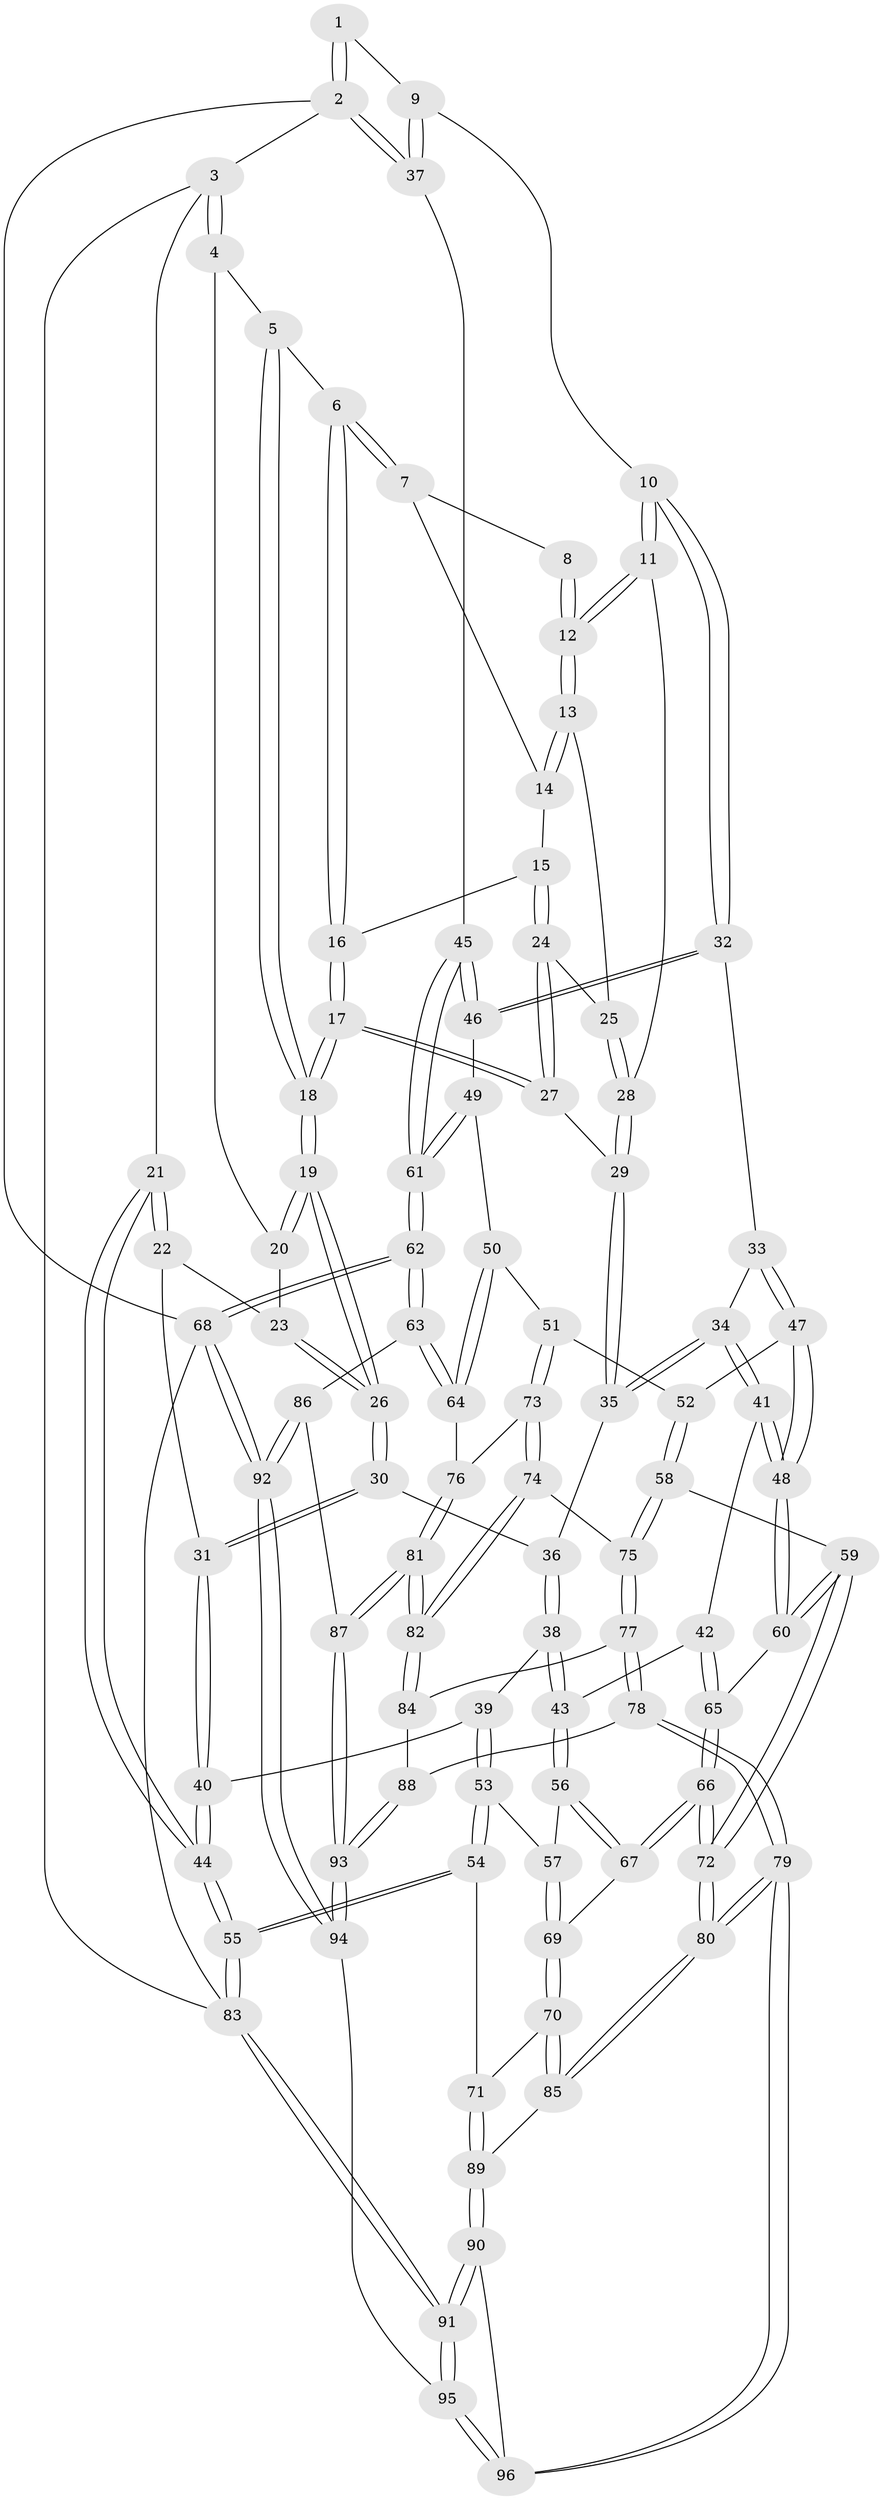 // coarse degree distribution, {2: 0.08695652173913043, 4: 0.15942028985507245, 3: 0.7101449275362319, 5: 0.043478260869565216}
// Generated by graph-tools (version 1.1) at 2025/54/03/04/25 22:54:43]
// undirected, 96 vertices, 237 edges
graph export_dot {
  node [color=gray90,style=filled];
  1 [pos="+0.9317691129803362+0"];
  2 [pos="+1+0"];
  3 [pos="+0+0"];
  4 [pos="+0.19696351089776218+0"];
  5 [pos="+0.24437564741213472+0"];
  6 [pos="+0.25053128996420654+0"];
  7 [pos="+0.31600251061512347+0"];
  8 [pos="+0.6285270282424013+0"];
  9 [pos="+0.8539870871425472+0.16349345210858104"];
  10 [pos="+0.7458738942211836+0.24226603561359378"];
  11 [pos="+0.6452503804018744+0.1493074091462735"];
  12 [pos="+0.6155211707504423+0.08518249194154791"];
  13 [pos="+0.5061824141804675+0.08531256116933848"];
  14 [pos="+0.3374510775614108+0"];
  15 [pos="+0.3716515103375114+0.020554360417225952"];
  16 [pos="+0.29202887122130944+0.13243962950156046"];
  17 [pos="+0.27449194829355444+0.21560310566508414"];
  18 [pos="+0.26823889675598933+0.22184827599974363"];
  19 [pos="+0.2661807974315702+0.22400756558475554"];
  20 [pos="+0.18297345121889552+0"];
  21 [pos="+0+0.0867651886548951"];
  22 [pos="+0.022421804972038828+0.16545421408989996"];
  23 [pos="+0.14085193380522676+0.05740651287995494"];
  24 [pos="+0.41124789357439406+0.11772161054373642"];
  25 [pos="+0.42795552974393264+0.12033342748672037"];
  26 [pos="+0.24305281172909315+0.25787104416533313"];
  27 [pos="+0.3623797807747139+0.16731055778337459"];
  28 [pos="+0.49098413013877806+0.2106311173466019"];
  29 [pos="+0.46958362508827173+0.24768843326611414"];
  30 [pos="+0.2414472447860714+0.26299474858069194"];
  31 [pos="+0.16449337393970287+0.28473386477206725"];
  32 [pos="+0.7454509384037135+0.2452866977062711"];
  33 [pos="+0.6414360169965662+0.33711626878569223"];
  34 [pos="+0.4803025893651599+0.3435825374622452"];
  35 [pos="+0.45638889568247726+0.3087075315414567"];
  36 [pos="+0.24206487921428502+0.2635904864769247"];
  37 [pos="+1+0.25387145681679435"];
  38 [pos="+0.28682326186868284+0.3799428288653286"];
  39 [pos="+0.14905209499604716+0.48414637019879636"];
  40 [pos="+0.07475174287504473+0.3986852261905176"];
  41 [pos="+0.4337106714584282+0.4657044243310857"];
  42 [pos="+0.3710596193429057+0.47979372713480445"];
  43 [pos="+0.3364144672536885+0.48167595746289743"];
  44 [pos="+0+0.4739727119590816"];
  45 [pos="+1+0.32279580924380064"];
  46 [pos="+0.8080659711133693+0.3491998986132392"];
  47 [pos="+0.6220470975819277+0.4801124181395774"];
  48 [pos="+0.4924147132071908+0.511129898056062"];
  49 [pos="+0.8447207427518238+0.4564181536784608"];
  50 [pos="+0.8410903227511354+0.46406450344887085"];
  51 [pos="+0.7459763047293579+0.5702125705695147"];
  52 [pos="+0.6355957482082869+0.4966428512025854"];
  53 [pos="+0.1942215270866501+0.5473167319014396"];
  54 [pos="+0.08530991720864656+0.694321774110635"];
  55 [pos="+0+0.7704530647113647"];
  56 [pos="+0.30351559222579916+0.5180263844905802"];
  57 [pos="+0.23380053371859688+0.5441250135473528"];
  58 [pos="+0.5658765764319422+0.6423318216081783"];
  59 [pos="+0.5541473055211802+0.6410658443142319"];
  60 [pos="+0.49786222046288164+0.5514554846834374"];
  61 [pos="+1+0.4821195047513531"];
  62 [pos="+1+0.7155564424766379"];
  63 [pos="+1+0.7227250112770947"];
  64 [pos="+0.9600337811954436+0.6831467168091339"];
  65 [pos="+0.4220513100772549+0.6333516866594936"];
  66 [pos="+0.3940586348211144+0.7066982440469335"];
  67 [pos="+0.3677210814053917+0.6858017710002247"];
  68 [pos="+1+1"];
  69 [pos="+0.27536129178948704+0.6784144785793368"];
  70 [pos="+0.1915604247779066+0.7284898804682188"];
  71 [pos="+0.11876848425375526+0.7087153961600312"];
  72 [pos="+0.4212881268983743+0.7579350903291039"];
  73 [pos="+0.7450590102727043+0.5978242317350367"];
  74 [pos="+0.6676370058558242+0.6704420391078467"];
  75 [pos="+0.6456408641560765+0.6788460442183847"];
  76 [pos="+0.7948468025003765+0.642989202135291"];
  77 [pos="+0.6244644304595189+0.7463563490845178"];
  78 [pos="+0.5486123052385563+0.7941968618382708"];
  79 [pos="+0.42564017851552255+0.8224004717143014"];
  80 [pos="+0.4220997775048024+0.8172703503026111"];
  81 [pos="+0.7927051198231759+0.8350987258372298"];
  82 [pos="+0.7847543691987361+0.8286152582632477"];
  83 [pos="+0+1"];
  84 [pos="+0.6458638733640335+0.7780433902787526"];
  85 [pos="+0.2817470196697752+0.8193721591662285"];
  86 [pos="+0.9663355259550233+0.7612419268535364"];
  87 [pos="+0.8057031260597345+0.8574649602460642"];
  88 [pos="+0.6433245801876052+0.8652459673869721"];
  89 [pos="+0.2053146099928856+0.8999580766150918"];
  90 [pos="+0.17358255295298505+0.9542110098393705"];
  91 [pos="+0+1"];
  92 [pos="+0.87062814277929+1"];
  93 [pos="+0.7393546011570888+1"];
  94 [pos="+0.7292992670265848+1"];
  95 [pos="+0.5360264329964108+1"];
  96 [pos="+0.4475690552208818+0.9369642430901519"];
  1 -- 2;
  1 -- 2;
  1 -- 9;
  2 -- 3;
  2 -- 37;
  2 -- 37;
  2 -- 68;
  3 -- 4;
  3 -- 4;
  3 -- 21;
  3 -- 83;
  4 -- 5;
  4 -- 20;
  5 -- 6;
  5 -- 18;
  5 -- 18;
  6 -- 7;
  6 -- 7;
  6 -- 16;
  6 -- 16;
  7 -- 8;
  7 -- 14;
  8 -- 12;
  8 -- 12;
  9 -- 10;
  9 -- 37;
  9 -- 37;
  10 -- 11;
  10 -- 11;
  10 -- 32;
  10 -- 32;
  11 -- 12;
  11 -- 12;
  11 -- 28;
  12 -- 13;
  12 -- 13;
  13 -- 14;
  13 -- 14;
  13 -- 25;
  14 -- 15;
  15 -- 16;
  15 -- 24;
  15 -- 24;
  16 -- 17;
  16 -- 17;
  17 -- 18;
  17 -- 18;
  17 -- 27;
  17 -- 27;
  18 -- 19;
  18 -- 19;
  19 -- 20;
  19 -- 20;
  19 -- 26;
  19 -- 26;
  20 -- 23;
  21 -- 22;
  21 -- 22;
  21 -- 44;
  21 -- 44;
  22 -- 23;
  22 -- 31;
  23 -- 26;
  23 -- 26;
  24 -- 25;
  24 -- 27;
  24 -- 27;
  25 -- 28;
  25 -- 28;
  26 -- 30;
  26 -- 30;
  27 -- 29;
  28 -- 29;
  28 -- 29;
  29 -- 35;
  29 -- 35;
  30 -- 31;
  30 -- 31;
  30 -- 36;
  31 -- 40;
  31 -- 40;
  32 -- 33;
  32 -- 46;
  32 -- 46;
  33 -- 34;
  33 -- 47;
  33 -- 47;
  34 -- 35;
  34 -- 35;
  34 -- 41;
  34 -- 41;
  35 -- 36;
  36 -- 38;
  36 -- 38;
  37 -- 45;
  38 -- 39;
  38 -- 43;
  38 -- 43;
  39 -- 40;
  39 -- 53;
  39 -- 53;
  40 -- 44;
  40 -- 44;
  41 -- 42;
  41 -- 48;
  41 -- 48;
  42 -- 43;
  42 -- 65;
  42 -- 65;
  43 -- 56;
  43 -- 56;
  44 -- 55;
  44 -- 55;
  45 -- 46;
  45 -- 46;
  45 -- 61;
  45 -- 61;
  46 -- 49;
  47 -- 48;
  47 -- 48;
  47 -- 52;
  48 -- 60;
  48 -- 60;
  49 -- 50;
  49 -- 61;
  49 -- 61;
  50 -- 51;
  50 -- 64;
  50 -- 64;
  51 -- 52;
  51 -- 73;
  51 -- 73;
  52 -- 58;
  52 -- 58;
  53 -- 54;
  53 -- 54;
  53 -- 57;
  54 -- 55;
  54 -- 55;
  54 -- 71;
  55 -- 83;
  55 -- 83;
  56 -- 57;
  56 -- 67;
  56 -- 67;
  57 -- 69;
  57 -- 69;
  58 -- 59;
  58 -- 75;
  58 -- 75;
  59 -- 60;
  59 -- 60;
  59 -- 72;
  59 -- 72;
  60 -- 65;
  61 -- 62;
  61 -- 62;
  62 -- 63;
  62 -- 63;
  62 -- 68;
  62 -- 68;
  63 -- 64;
  63 -- 64;
  63 -- 86;
  64 -- 76;
  65 -- 66;
  65 -- 66;
  66 -- 67;
  66 -- 67;
  66 -- 72;
  66 -- 72;
  67 -- 69;
  68 -- 92;
  68 -- 92;
  68 -- 83;
  69 -- 70;
  69 -- 70;
  70 -- 71;
  70 -- 85;
  70 -- 85;
  71 -- 89;
  71 -- 89;
  72 -- 80;
  72 -- 80;
  73 -- 74;
  73 -- 74;
  73 -- 76;
  74 -- 75;
  74 -- 82;
  74 -- 82;
  75 -- 77;
  75 -- 77;
  76 -- 81;
  76 -- 81;
  77 -- 78;
  77 -- 78;
  77 -- 84;
  78 -- 79;
  78 -- 79;
  78 -- 88;
  79 -- 80;
  79 -- 80;
  79 -- 96;
  79 -- 96;
  80 -- 85;
  80 -- 85;
  81 -- 82;
  81 -- 82;
  81 -- 87;
  81 -- 87;
  82 -- 84;
  82 -- 84;
  83 -- 91;
  83 -- 91;
  84 -- 88;
  85 -- 89;
  86 -- 87;
  86 -- 92;
  86 -- 92;
  87 -- 93;
  87 -- 93;
  88 -- 93;
  88 -- 93;
  89 -- 90;
  89 -- 90;
  90 -- 91;
  90 -- 91;
  90 -- 96;
  91 -- 95;
  91 -- 95;
  92 -- 94;
  92 -- 94;
  93 -- 94;
  93 -- 94;
  94 -- 95;
  95 -- 96;
  95 -- 96;
}
